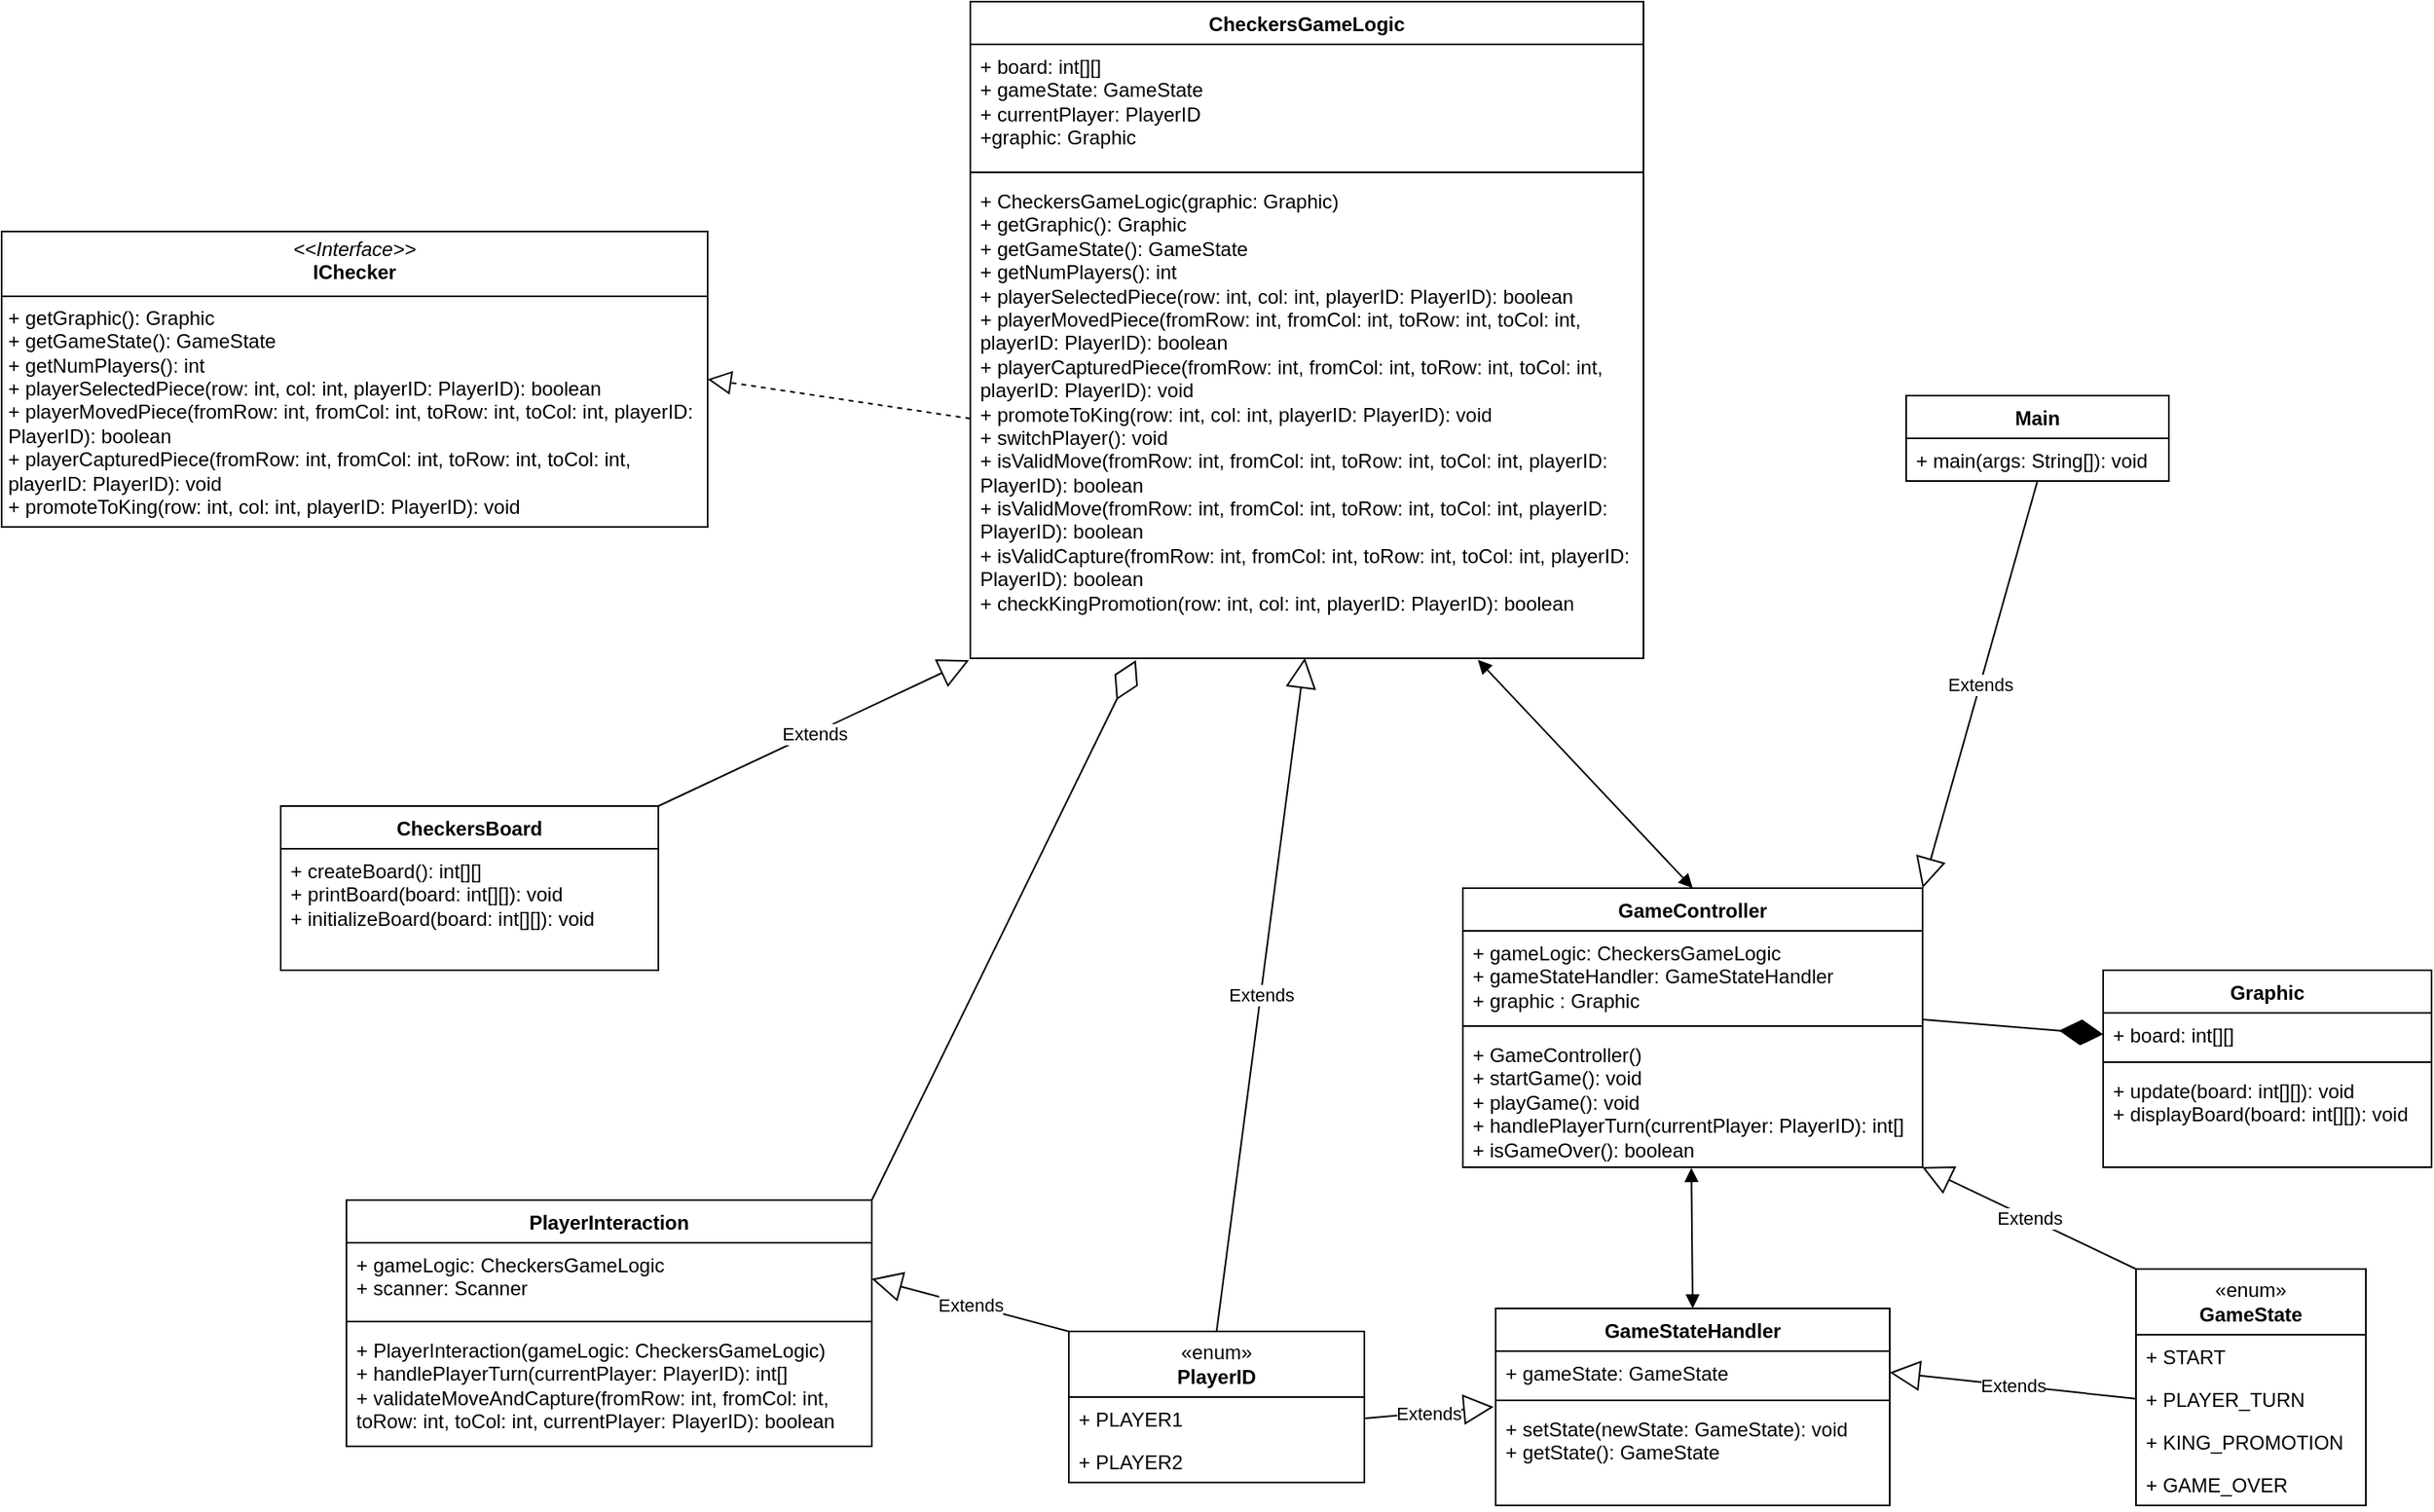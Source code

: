 <mxfile version="24.8.2">
  <diagram id="C5RBs43oDa-KdzZeNtuy" name="Page-1">
    <mxGraphModel grid="1" page="1" gridSize="10" guides="1" tooltips="1" connect="1" arrows="1" fold="1" pageScale="1" pageWidth="827" pageHeight="1169" math="0" shadow="0">
      <root>
        <mxCell id="WIyWlLk6GJQsqaUBKTNV-0" />
        <mxCell id="WIyWlLk6GJQsqaUBKTNV-1" parent="WIyWlLk6GJQsqaUBKTNV-0" />
        <mxCell id="IZHfYTeVng84kyy--IW7-3" value="Main" style="swimlane;fontStyle=1;align=center;verticalAlign=top;childLayout=stackLayout;horizontal=1;startSize=26;horizontalStack=0;resizeParent=1;resizeParentMax=0;resizeLast=0;collapsible=1;marginBottom=0;whiteSpace=wrap;html=1;" vertex="1" parent="WIyWlLk6GJQsqaUBKTNV-1">
          <mxGeometry x="-40" y="250" width="160" height="52" as="geometry" />
        </mxCell>
        <mxCell id="IZHfYTeVng84kyy--IW7-6" value="+ main(args: String[]): void " style="text;strokeColor=none;fillColor=none;align=left;verticalAlign=top;spacingLeft=4;spacingRight=4;overflow=hidden;rotatable=0;points=[[0,0.5],[1,0.5]];portConstraint=eastwest;whiteSpace=wrap;html=1;" vertex="1" parent="IZHfYTeVng84kyy--IW7-3">
          <mxGeometry y="26" width="160" height="26" as="geometry" />
        </mxCell>
        <mxCell id="IZHfYTeVng84kyy--IW7-11" value="PlayerInteraction" style="swimlane;fontStyle=1;align=center;verticalAlign=top;childLayout=stackLayout;horizontal=1;startSize=26;horizontalStack=0;resizeParent=1;resizeParentMax=0;resizeLast=0;collapsible=1;marginBottom=0;whiteSpace=wrap;html=1;" vertex="1" parent="WIyWlLk6GJQsqaUBKTNV-1">
          <mxGeometry x="-990" y="740" width="320" height="150" as="geometry" />
        </mxCell>
        <mxCell id="IZHfYTeVng84kyy--IW7-12" value="+ gameLogic: CheckersGameLogic&lt;div&gt;+&amp;nbsp;scanner: Scanner&lt;/div&gt;" style="text;strokeColor=none;fillColor=none;align=left;verticalAlign=top;spacingLeft=4;spacingRight=4;overflow=hidden;rotatable=0;points=[[0,0.5],[1,0.5]];portConstraint=eastwest;whiteSpace=wrap;html=1;" vertex="1" parent="IZHfYTeVng84kyy--IW7-11">
          <mxGeometry y="26" width="320" height="44" as="geometry" />
        </mxCell>
        <mxCell id="IZHfYTeVng84kyy--IW7-13" value="" style="line;strokeWidth=1;fillColor=none;align=left;verticalAlign=middle;spacingTop=-1;spacingLeft=3;spacingRight=3;rotatable=0;labelPosition=right;points=[];portConstraint=eastwest;strokeColor=inherit;" vertex="1" parent="IZHfYTeVng84kyy--IW7-11">
          <mxGeometry y="70" width="320" height="8" as="geometry" />
        </mxCell>
        <mxCell id="IZHfYTeVng84kyy--IW7-14" value="+ PlayerInteraction(gameLogic: CheckersGameLogic)&lt;div&gt;+&amp;nbsp;handlePlayerTurn(currentPlayer: PlayerID): int[]&amp;nbsp;&lt;/div&gt;&lt;div&gt;+&amp;nbsp;validateMoveAndCapture(fromRow: int, fromCol: int, toRow: int, toCol: int, currentPlayer: PlayerID): boolean&lt;/div&gt;" style="text;strokeColor=none;fillColor=none;align=left;verticalAlign=top;spacingLeft=4;spacingRight=4;overflow=hidden;rotatable=0;points=[[0,0.5],[1,0.5]];portConstraint=eastwest;whiteSpace=wrap;html=1;" vertex="1" parent="IZHfYTeVng84kyy--IW7-11">
          <mxGeometry y="78" width="320" height="72" as="geometry" />
        </mxCell>
        <mxCell id="IZHfYTeVng84kyy--IW7-15" value="GameController" style="swimlane;fontStyle=1;align=center;verticalAlign=top;childLayout=stackLayout;horizontal=1;startSize=26;horizontalStack=0;resizeParent=1;resizeParentMax=0;resizeLast=0;collapsible=1;marginBottom=0;whiteSpace=wrap;html=1;" vertex="1" parent="WIyWlLk6GJQsqaUBKTNV-1">
          <mxGeometry x="-310" y="550" width="280" height="170" as="geometry" />
        </mxCell>
        <mxCell id="IZHfYTeVng84kyy--IW7-16" value="+ gameLogic: CheckersGameLogic&lt;div&gt;+&amp;nbsp;gameStateHandler: GameStateHandler&lt;/div&gt;&lt;div&gt;+ graphic : Graphic&lt;/div&gt;" style="text;strokeColor=none;fillColor=none;align=left;verticalAlign=top;spacingLeft=4;spacingRight=4;overflow=hidden;rotatable=0;points=[[0,0.5],[1,0.5]];portConstraint=eastwest;whiteSpace=wrap;html=1;" vertex="1" parent="IZHfYTeVng84kyy--IW7-15">
          <mxGeometry y="26" width="280" height="54" as="geometry" />
        </mxCell>
        <mxCell id="IZHfYTeVng84kyy--IW7-17" value="" style="line;strokeWidth=1;fillColor=none;align=left;verticalAlign=middle;spacingTop=-1;spacingLeft=3;spacingRight=3;rotatable=0;labelPosition=right;points=[];portConstraint=eastwest;strokeColor=inherit;" vertex="1" parent="IZHfYTeVng84kyy--IW7-15">
          <mxGeometry y="80" width="280" height="8" as="geometry" />
        </mxCell>
        <mxCell id="IZHfYTeVng84kyy--IW7-18" value="&lt;div&gt;+ GameController()&lt;/div&gt;&lt;div&gt;+ startGame(): void&lt;/div&gt;&lt;div&gt;&lt;span style=&quot;background-color: initial;&quot;&gt;+ playGame(): void&lt;/span&gt;&lt;/div&gt;&lt;div&gt;+ handlePlayerTurn(currentPlayer: PlayerID): int[]&lt;/div&gt;&lt;div&gt;+ isGameOver(): boolean&lt;/div&gt;" style="text;strokeColor=none;fillColor=none;align=left;verticalAlign=top;spacingLeft=4;spacingRight=4;overflow=hidden;rotatable=0;points=[[0,0.5],[1,0.5]];portConstraint=eastwest;whiteSpace=wrap;html=1;" vertex="1" parent="IZHfYTeVng84kyy--IW7-15">
          <mxGeometry y="88" width="280" height="82" as="geometry" />
        </mxCell>
        <mxCell id="IZHfYTeVng84kyy--IW7-27" value="CheckersGameLogic" style="swimlane;fontStyle=1;align=center;verticalAlign=top;childLayout=stackLayout;horizontal=1;startSize=26;horizontalStack=0;resizeParent=1;resizeParentMax=0;resizeLast=0;collapsible=1;marginBottom=0;whiteSpace=wrap;html=1;" vertex="1" parent="WIyWlLk6GJQsqaUBKTNV-1">
          <mxGeometry x="-610" y="10" width="410" height="400" as="geometry" />
        </mxCell>
        <mxCell id="IZHfYTeVng84kyy--IW7-28" value="+ board: int[][]&lt;div&gt;+ gameState: GameState&lt;/div&gt;&lt;div&gt;+&amp;nbsp;currentPlayer: PlayerID&lt;/div&gt;&lt;div&gt;+graphic: Graphic&lt;/div&gt;" style="text;strokeColor=none;fillColor=none;align=left;verticalAlign=top;spacingLeft=4;spacingRight=4;overflow=hidden;rotatable=0;points=[[0,0.5],[1,0.5]];portConstraint=eastwest;whiteSpace=wrap;html=1;" vertex="1" parent="IZHfYTeVng84kyy--IW7-27">
          <mxGeometry y="26" width="410" height="74" as="geometry" />
        </mxCell>
        <mxCell id="IZHfYTeVng84kyy--IW7-29" value="" style="line;strokeWidth=1;fillColor=none;align=left;verticalAlign=middle;spacingTop=-1;spacingLeft=3;spacingRight=3;rotatable=0;labelPosition=right;points=[];portConstraint=eastwest;strokeColor=inherit;" vertex="1" parent="IZHfYTeVng84kyy--IW7-27">
          <mxGeometry y="100" width="410" height="8" as="geometry" />
        </mxCell>
        <mxCell id="IZHfYTeVng84kyy--IW7-30" value="+ CheckersGameLogic(graphic: Graphic)&lt;div&gt;+ getGraphic(): Graphic&lt;/div&gt;&lt;div&gt;+ getGameState(): GameState&lt;/div&gt;&lt;div&gt;+ getNumPlayers(): int&lt;/div&gt;&lt;div&gt;+ playerSelectedPiece(row: int, col: int, playerID: PlayerID): boolean&lt;/div&gt;&lt;div&gt;+ playerMovedPiece(fromRow: int, fromCol: int, toRow: int, toCol: int, playerID: PlayerID): boolean&lt;/div&gt;&lt;div&gt;+ playerCapturedPiece(fromRow: int, fromCol: int, toRow: int, toCol: int, playerID: PlayerID): void&lt;/div&gt;&lt;div&gt;+ promoteToKing(row: int, col: int, playerID: PlayerID): void&lt;/div&gt;&lt;div&gt;+&amp;nbsp;switchPlayer(): void&lt;/div&gt;&lt;div&gt;+&amp;nbsp;isValidMove(fromRow: int, fromCol: int, toRow: int, toCol: int, playerID: PlayerID): boolean&lt;/div&gt;&lt;div&gt;+&amp;nbsp;isValidMove(fromRow: int, fromCol: int, toRow: int, toCol: int, playerID: PlayerID): boolean&lt;/div&gt;&lt;div&gt;+&amp;nbsp;isValidCapture(fromRow: int, fromCol: int, toRow: int, toCol: int, playerID: PlayerID): boolean&lt;/div&gt;&lt;div&gt;+&amp;nbsp;checkKingPromotion(row: int, col: int, playerID: PlayerID): boolean&lt;/div&gt;&lt;div&gt;&lt;br&gt;&lt;/div&gt;&lt;div&gt;&lt;br&gt;&lt;/div&gt;" style="text;strokeColor=none;fillColor=none;align=left;verticalAlign=top;spacingLeft=4;spacingRight=4;overflow=hidden;rotatable=0;points=[[0,0.5],[1,0.5]];portConstraint=eastwest;whiteSpace=wrap;html=1;" vertex="1" parent="IZHfYTeVng84kyy--IW7-27">
          <mxGeometry y="108" width="410" height="292" as="geometry" />
        </mxCell>
        <mxCell id="IZHfYTeVng84kyy--IW7-31" value="GameStateHandler" style="swimlane;fontStyle=1;align=center;verticalAlign=top;childLayout=stackLayout;horizontal=1;startSize=26;horizontalStack=0;resizeParent=1;resizeParentMax=0;resizeLast=0;collapsible=1;marginBottom=0;whiteSpace=wrap;html=1;" vertex="1" parent="WIyWlLk6GJQsqaUBKTNV-1">
          <mxGeometry x="-290" y="806" width="240" height="120" as="geometry" />
        </mxCell>
        <mxCell id="IZHfYTeVng84kyy--IW7-32" value="+ gameState: GameState" style="text;strokeColor=none;fillColor=none;align=left;verticalAlign=top;spacingLeft=4;spacingRight=4;overflow=hidden;rotatable=0;points=[[0,0.5],[1,0.5]];portConstraint=eastwest;whiteSpace=wrap;html=1;" vertex="1" parent="IZHfYTeVng84kyy--IW7-31">
          <mxGeometry y="26" width="240" height="26" as="geometry" />
        </mxCell>
        <mxCell id="IZHfYTeVng84kyy--IW7-33" value="" style="line;strokeWidth=1;fillColor=none;align=left;verticalAlign=middle;spacingTop=-1;spacingLeft=3;spacingRight=3;rotatable=0;labelPosition=right;points=[];portConstraint=eastwest;strokeColor=inherit;" vertex="1" parent="IZHfYTeVng84kyy--IW7-31">
          <mxGeometry y="52" width="240" height="8" as="geometry" />
        </mxCell>
        <mxCell id="IZHfYTeVng84kyy--IW7-34" value="+ setState(newState: GameState): void&lt;div&gt;+&amp;nbsp;getState(): GameState&lt;/div&gt;" style="text;strokeColor=none;fillColor=none;align=left;verticalAlign=top;spacingLeft=4;spacingRight=4;overflow=hidden;rotatable=0;points=[[0,0.5],[1,0.5]];portConstraint=eastwest;whiteSpace=wrap;html=1;" vertex="1" parent="IZHfYTeVng84kyy--IW7-31">
          <mxGeometry y="60" width="240" height="60" as="geometry" />
        </mxCell>
        <mxCell id="IZHfYTeVng84kyy--IW7-35" value="CheckersBoard" style="swimlane;fontStyle=1;align=center;verticalAlign=top;childLayout=stackLayout;horizontal=1;startSize=26;horizontalStack=0;resizeParent=1;resizeParentMax=0;resizeLast=0;collapsible=1;marginBottom=0;whiteSpace=wrap;html=1;" vertex="1" parent="WIyWlLk6GJQsqaUBKTNV-1">
          <mxGeometry x="-1030" y="500" width="230" height="100" as="geometry" />
        </mxCell>
        <mxCell id="IZHfYTeVng84kyy--IW7-38" value="+ createBoard(): int[][]&lt;div&gt;+ printBoard(board: int[][]): void&lt;/div&gt;&lt;div&gt;&lt;div&gt;+&amp;nbsp;initializeBoard(board: int[][]): void&lt;/div&gt;&lt;/div&gt;" style="text;strokeColor=none;fillColor=none;align=left;verticalAlign=top;spacingLeft=4;spacingRight=4;overflow=hidden;rotatable=0;points=[[0,0.5],[1,0.5]];portConstraint=eastwest;whiteSpace=wrap;html=1;" vertex="1" parent="IZHfYTeVng84kyy--IW7-35">
          <mxGeometry y="26" width="230" height="74" as="geometry" />
        </mxCell>
        <mxCell id="IZHfYTeVng84kyy--IW7-39" value="Graphic" style="swimlane;fontStyle=1;align=center;verticalAlign=top;childLayout=stackLayout;horizontal=1;startSize=26;horizontalStack=0;resizeParent=1;resizeParentMax=0;resizeLast=0;collapsible=1;marginBottom=0;whiteSpace=wrap;html=1;" vertex="1" parent="WIyWlLk6GJQsqaUBKTNV-1">
          <mxGeometry x="80" y="600" width="200" height="120" as="geometry" />
        </mxCell>
        <mxCell id="IZHfYTeVng84kyy--IW7-40" value="+ board: int[][]" style="text;strokeColor=none;fillColor=none;align=left;verticalAlign=top;spacingLeft=4;spacingRight=4;overflow=hidden;rotatable=0;points=[[0,0.5],[1,0.5]];portConstraint=eastwest;whiteSpace=wrap;html=1;" vertex="1" parent="IZHfYTeVng84kyy--IW7-39">
          <mxGeometry y="26" width="200" height="26" as="geometry" />
        </mxCell>
        <mxCell id="IZHfYTeVng84kyy--IW7-41" value="" style="line;strokeWidth=1;fillColor=none;align=left;verticalAlign=middle;spacingTop=-1;spacingLeft=3;spacingRight=3;rotatable=0;labelPosition=right;points=[];portConstraint=eastwest;strokeColor=inherit;" vertex="1" parent="IZHfYTeVng84kyy--IW7-39">
          <mxGeometry y="52" width="200" height="8" as="geometry" />
        </mxCell>
        <mxCell id="IZHfYTeVng84kyy--IW7-42" value="+ update(board: int[][]): void&lt;div&gt;+ displayBoard(board: int[][]): void&lt;/div&gt;" style="text;strokeColor=none;fillColor=none;align=left;verticalAlign=top;spacingLeft=4;spacingRight=4;overflow=hidden;rotatable=0;points=[[0,0.5],[1,0.5]];portConstraint=eastwest;whiteSpace=wrap;html=1;" vertex="1" parent="IZHfYTeVng84kyy--IW7-39">
          <mxGeometry y="60" width="200" height="60" as="geometry" />
        </mxCell>
        <mxCell id="IZHfYTeVng84kyy--IW7-43" value="" style="endArrow=block;dashed=1;endFill=0;endSize=12;html=1;rounded=0;exitX=0;exitY=0.5;exitDx=0;exitDy=0;entryX=1;entryY=0.5;entryDx=0;entryDy=0;" edge="1" parent="WIyWlLk6GJQsqaUBKTNV-1" source="IZHfYTeVng84kyy--IW7-30" target="IZHfYTeVng84kyy--IW7-44">
          <mxGeometry width="160" relative="1" as="geometry">
            <mxPoint x="330" y="380" as="sourcePoint" />
            <mxPoint x="490" y="380" as="targetPoint" />
          </mxGeometry>
        </mxCell>
        <mxCell id="IZHfYTeVng84kyy--IW7-44" value="&lt;p style=&quot;margin:0px;margin-top:4px;text-align:center;&quot;&gt;&lt;i&gt;&amp;lt;&amp;lt;Interface&amp;gt;&amp;gt;&lt;/i&gt;&lt;br&gt;&lt;b&gt;IChecker&lt;/b&gt;&lt;/p&gt;&lt;hr size=&quot;1&quot; style=&quot;border-style:solid;&quot;&gt;&lt;p style=&quot;margin:0px;margin-left:4px;&quot;&gt;+ getGraphic(): Graphic&lt;/p&gt;&lt;p style=&quot;margin:0px;margin-left:4px;&quot;&gt;+ getGameState(): GameState&lt;/p&gt;&lt;p style=&quot;margin:0px;margin-left:4px;&quot;&gt;+ getNumPlayers(): int&lt;/p&gt;&lt;p style=&quot;margin:0px;margin-left:4px;&quot;&gt;+ playerSelectedPiece(row: int, col: int, playerID: PlayerID): boolean&amp;nbsp;&lt;/p&gt;&lt;p style=&quot;margin:0px;margin-left:4px;&quot;&gt;+ playerMovedPiece(fromRow: int, fromCol: int, toRow: int, toCol: int, playerID: PlayerID): boolean&amp;nbsp;&lt;/p&gt;&lt;p style=&quot;margin:0px;margin-left:4px;&quot;&gt;+ playerCapturedPiece(fromRow: int, fromCol: int, toRow: int, toCol: int, playerID: PlayerID): void&lt;/p&gt;&lt;p style=&quot;margin:0px;margin-left:4px;&quot;&gt;+ promoteToKing(row: int, col: int, playerID: PlayerID): void&lt;/p&gt;" style="verticalAlign=top;align=left;overflow=fill;html=1;whiteSpace=wrap;" vertex="1" parent="WIyWlLk6GJQsqaUBKTNV-1">
          <mxGeometry x="-1200" y="150" width="430" height="180" as="geometry" />
        </mxCell>
        <mxCell id="IZHfYTeVng84kyy--IW7-45" value="«enum»&lt;br&gt;&lt;b&gt;GameState&lt;/b&gt;" style="swimlane;fontStyle=0;childLayout=stackLayout;horizontal=1;startSize=40;fillColor=none;horizontalStack=0;resizeParent=1;resizeParentMax=0;resizeLast=0;collapsible=1;marginBottom=0;whiteSpace=wrap;html=1;" vertex="1" parent="WIyWlLk6GJQsqaUBKTNV-1">
          <mxGeometry x="100" y="782" width="140" height="144" as="geometry" />
        </mxCell>
        <mxCell id="IZHfYTeVng84kyy--IW7-46" value="+ START" style="text;strokeColor=none;fillColor=none;align=left;verticalAlign=top;spacingLeft=4;spacingRight=4;overflow=hidden;rotatable=0;points=[[0,0.5],[1,0.5]];portConstraint=eastwest;whiteSpace=wrap;html=1;" vertex="1" parent="IZHfYTeVng84kyy--IW7-45">
          <mxGeometry y="40" width="140" height="26" as="geometry" />
        </mxCell>
        <mxCell id="IZHfYTeVng84kyy--IW7-47" value="+ PLAYER_TURN" style="text;strokeColor=none;fillColor=none;align=left;verticalAlign=top;spacingLeft=4;spacingRight=4;overflow=hidden;rotatable=0;points=[[0,0.5],[1,0.5]];portConstraint=eastwest;whiteSpace=wrap;html=1;" vertex="1" parent="IZHfYTeVng84kyy--IW7-45">
          <mxGeometry y="66" width="140" height="26" as="geometry" />
        </mxCell>
        <mxCell id="IZHfYTeVng84kyy--IW7-48" value="+ KING_PROMOTION" style="text;strokeColor=none;fillColor=none;align=left;verticalAlign=top;spacingLeft=4;spacingRight=4;overflow=hidden;rotatable=0;points=[[0,0.5],[1,0.5]];portConstraint=eastwest;whiteSpace=wrap;html=1;" vertex="1" parent="IZHfYTeVng84kyy--IW7-45">
          <mxGeometry y="92" width="140" height="26" as="geometry" />
        </mxCell>
        <mxCell id="IZHfYTeVng84kyy--IW7-53" value="+ GAME_OVER" style="text;strokeColor=none;fillColor=none;align=left;verticalAlign=top;spacingLeft=4;spacingRight=4;overflow=hidden;rotatable=0;points=[[0,0.5],[1,0.5]];portConstraint=eastwest;whiteSpace=wrap;html=1;" vertex="1" parent="IZHfYTeVng84kyy--IW7-45">
          <mxGeometry y="118" width="140" height="26" as="geometry" />
        </mxCell>
        <mxCell id="IZHfYTeVng84kyy--IW7-49" value="«enum»&lt;br&gt;&lt;b&gt;PlayerID&lt;/b&gt;" style="swimlane;fontStyle=0;childLayout=stackLayout;horizontal=1;startSize=40;fillColor=none;horizontalStack=0;resizeParent=1;resizeParentMax=0;resizeLast=0;collapsible=1;marginBottom=0;whiteSpace=wrap;html=1;" vertex="1" parent="WIyWlLk6GJQsqaUBKTNV-1">
          <mxGeometry x="-550" y="820" width="180" height="92" as="geometry" />
        </mxCell>
        <mxCell id="IZHfYTeVng84kyy--IW7-50" value="+ PLAYER1" style="text;strokeColor=none;fillColor=none;align=left;verticalAlign=top;spacingLeft=4;spacingRight=4;overflow=hidden;rotatable=0;points=[[0,0.5],[1,0.5]];portConstraint=eastwest;whiteSpace=wrap;html=1;" vertex="1" parent="IZHfYTeVng84kyy--IW7-49">
          <mxGeometry y="40" width="180" height="26" as="geometry" />
        </mxCell>
        <mxCell id="IZHfYTeVng84kyy--IW7-51" value="+ PLAYER2" style="text;strokeColor=none;fillColor=none;align=left;verticalAlign=top;spacingLeft=4;spacingRight=4;overflow=hidden;rotatable=0;points=[[0,0.5],[1,0.5]];portConstraint=eastwest;whiteSpace=wrap;html=1;" vertex="1" parent="IZHfYTeVng84kyy--IW7-49">
          <mxGeometry y="66" width="180" height="26" as="geometry" />
        </mxCell>
        <mxCell id="IZHfYTeVng84kyy--IW7-55" value="" style="endArrow=block;startArrow=block;endFill=1;startFill=1;html=1;rounded=0;exitX=0.754;exitY=1.003;exitDx=0;exitDy=0;exitPerimeter=0;entryX=0.5;entryY=0;entryDx=0;entryDy=0;" edge="1" parent="WIyWlLk6GJQsqaUBKTNV-1" source="IZHfYTeVng84kyy--IW7-30" target="IZHfYTeVng84kyy--IW7-15">
          <mxGeometry width="160" relative="1" as="geometry">
            <mxPoint x="-120" y="290" as="sourcePoint" />
            <mxPoint x="40" y="290" as="targetPoint" />
          </mxGeometry>
        </mxCell>
        <mxCell id="IZHfYTeVng84kyy--IW7-56" value="" style="endArrow=block;startArrow=block;endFill=1;startFill=1;html=1;rounded=0;exitX=0.5;exitY=0;exitDx=0;exitDy=0;entryX=0.497;entryY=1.005;entryDx=0;entryDy=0;entryPerimeter=0;" edge="1" parent="WIyWlLk6GJQsqaUBKTNV-1" source="IZHfYTeVng84kyy--IW7-31" target="IZHfYTeVng84kyy--IW7-18">
          <mxGeometry width="160" relative="1" as="geometry">
            <mxPoint x="-130" y="380" as="sourcePoint" />
            <mxPoint x="30" y="380" as="targetPoint" />
          </mxGeometry>
        </mxCell>
        <mxCell id="IZHfYTeVng84kyy--IW7-57" value="" style="endArrow=diamondThin;endFill=0;endSize=24;html=1;rounded=0;exitX=1;exitY=0;exitDx=0;exitDy=0;entryX=0.246;entryY=1.004;entryDx=0;entryDy=0;entryPerimeter=0;" edge="1" parent="WIyWlLk6GJQsqaUBKTNV-1" source="IZHfYTeVng84kyy--IW7-11" target="IZHfYTeVng84kyy--IW7-30">
          <mxGeometry width="160" relative="1" as="geometry">
            <mxPoint x="-800" y="380" as="sourcePoint" />
            <mxPoint x="-640" y="380" as="targetPoint" />
          </mxGeometry>
        </mxCell>
        <mxCell id="IZHfYTeVng84kyy--IW7-58" value="Extends" style="endArrow=block;endSize=16;endFill=0;html=1;rounded=0;exitX=1;exitY=0;exitDx=0;exitDy=0;entryX=-0.002;entryY=1.004;entryDx=0;entryDy=0;entryPerimeter=0;" edge="1" parent="WIyWlLk6GJQsqaUBKTNV-1" source="IZHfYTeVng84kyy--IW7-35" target="IZHfYTeVng84kyy--IW7-30">
          <mxGeometry width="160" relative="1" as="geometry">
            <mxPoint x="-890" y="400" as="sourcePoint" />
            <mxPoint x="-730" y="400" as="targetPoint" />
          </mxGeometry>
        </mxCell>
        <mxCell id="IZHfYTeVng84kyy--IW7-59" value="Extends" style="endArrow=block;endSize=16;endFill=0;html=1;rounded=0;exitX=0.5;exitY=0.997;exitDx=0;exitDy=0;exitPerimeter=0;entryX=1;entryY=0;entryDx=0;entryDy=0;" edge="1" parent="WIyWlLk6GJQsqaUBKTNV-1" source="IZHfYTeVng84kyy--IW7-6" target="IZHfYTeVng84kyy--IW7-15">
          <mxGeometry width="160" relative="1" as="geometry">
            <mxPoint x="-480" y="530" as="sourcePoint" />
            <mxPoint x="-320" y="530" as="targetPoint" />
          </mxGeometry>
        </mxCell>
        <mxCell id="IZHfYTeVng84kyy--IW7-60" value="" style="endArrow=diamondThin;endFill=1;endSize=24;html=1;rounded=0;exitX=1;exitY=1;exitDx=0;exitDy=0;exitPerimeter=0;entryX=0;entryY=0.5;entryDx=0;entryDy=0;" edge="1" parent="WIyWlLk6GJQsqaUBKTNV-1" source="IZHfYTeVng84kyy--IW7-16" target="IZHfYTeVng84kyy--IW7-40">
          <mxGeometry width="160" relative="1" as="geometry">
            <mxPoint x="-480" y="530" as="sourcePoint" />
            <mxPoint x="-320" y="530" as="targetPoint" />
          </mxGeometry>
        </mxCell>
        <mxCell id="IZHfYTeVng84kyy--IW7-62" value="Extends" style="endArrow=block;endSize=16;endFill=0;html=1;rounded=0;exitX=0.5;exitY=0;exitDx=0;exitDy=0;entryX=0.497;entryY=0.999;entryDx=0;entryDy=0;entryPerimeter=0;" edge="1" parent="WIyWlLk6GJQsqaUBKTNV-1" source="IZHfYTeVng84kyy--IW7-49" target="IZHfYTeVng84kyy--IW7-30">
          <mxGeometry width="160" relative="1" as="geometry">
            <mxPoint x="-480" y="530" as="sourcePoint" />
            <mxPoint x="-320" y="530" as="targetPoint" />
          </mxGeometry>
        </mxCell>
        <mxCell id="IZHfYTeVng84kyy--IW7-63" value="Extends" style="endArrow=block;endSize=16;endFill=0;html=1;rounded=0;exitX=1;exitY=0.5;exitDx=0;exitDy=0;entryX=-0.005;entryY=0;entryDx=0;entryDy=0;entryPerimeter=0;" edge="1" parent="WIyWlLk6GJQsqaUBKTNV-1" source="IZHfYTeVng84kyy--IW7-50" target="IZHfYTeVng84kyy--IW7-34">
          <mxGeometry width="160" relative="1" as="geometry">
            <mxPoint x="-480" y="530" as="sourcePoint" />
            <mxPoint x="-330" y="900" as="targetPoint" />
          </mxGeometry>
        </mxCell>
        <mxCell id="IZHfYTeVng84kyy--IW7-64" value="Extends" style="endArrow=block;endSize=16;endFill=0;html=1;rounded=0;exitX=0;exitY=0;exitDx=0;exitDy=0;entryX=1;entryY=0.5;entryDx=0;entryDy=0;" edge="1" parent="WIyWlLk6GJQsqaUBKTNV-1" source="IZHfYTeVng84kyy--IW7-49" target="IZHfYTeVng84kyy--IW7-12">
          <mxGeometry width="160" relative="1" as="geometry">
            <mxPoint x="-480" y="530" as="sourcePoint" />
            <mxPoint x="-320" y="530" as="targetPoint" />
          </mxGeometry>
        </mxCell>
        <mxCell id="IZHfYTeVng84kyy--IW7-65" value="Extends" style="endArrow=block;endSize=16;endFill=0;html=1;rounded=0;exitX=0;exitY=0;exitDx=0;exitDy=0;entryX=0.999;entryY=0.998;entryDx=0;entryDy=0;entryPerimeter=0;" edge="1" parent="WIyWlLk6GJQsqaUBKTNV-1" source="IZHfYTeVng84kyy--IW7-45" target="IZHfYTeVng84kyy--IW7-18">
          <mxGeometry width="160" relative="1" as="geometry">
            <mxPoint x="-300" y="540" as="sourcePoint" />
            <mxPoint x="20" y="860" as="targetPoint" />
          </mxGeometry>
        </mxCell>
        <mxCell id="IZHfYTeVng84kyy--IW7-66" value="Extends" style="endArrow=block;endSize=16;endFill=0;html=1;rounded=0;exitX=0;exitY=0.5;exitDx=0;exitDy=0;entryX=1;entryY=0.5;entryDx=0;entryDy=0;" edge="1" parent="WIyWlLk6GJQsqaUBKTNV-1" source="IZHfYTeVng84kyy--IW7-47" target="IZHfYTeVng84kyy--IW7-32">
          <mxGeometry width="160" relative="1" as="geometry">
            <mxPoint x="-300" y="540" as="sourcePoint" />
            <mxPoint x="-140" y="540" as="targetPoint" />
          </mxGeometry>
        </mxCell>
      </root>
    </mxGraphModel>
  </diagram>
</mxfile>
